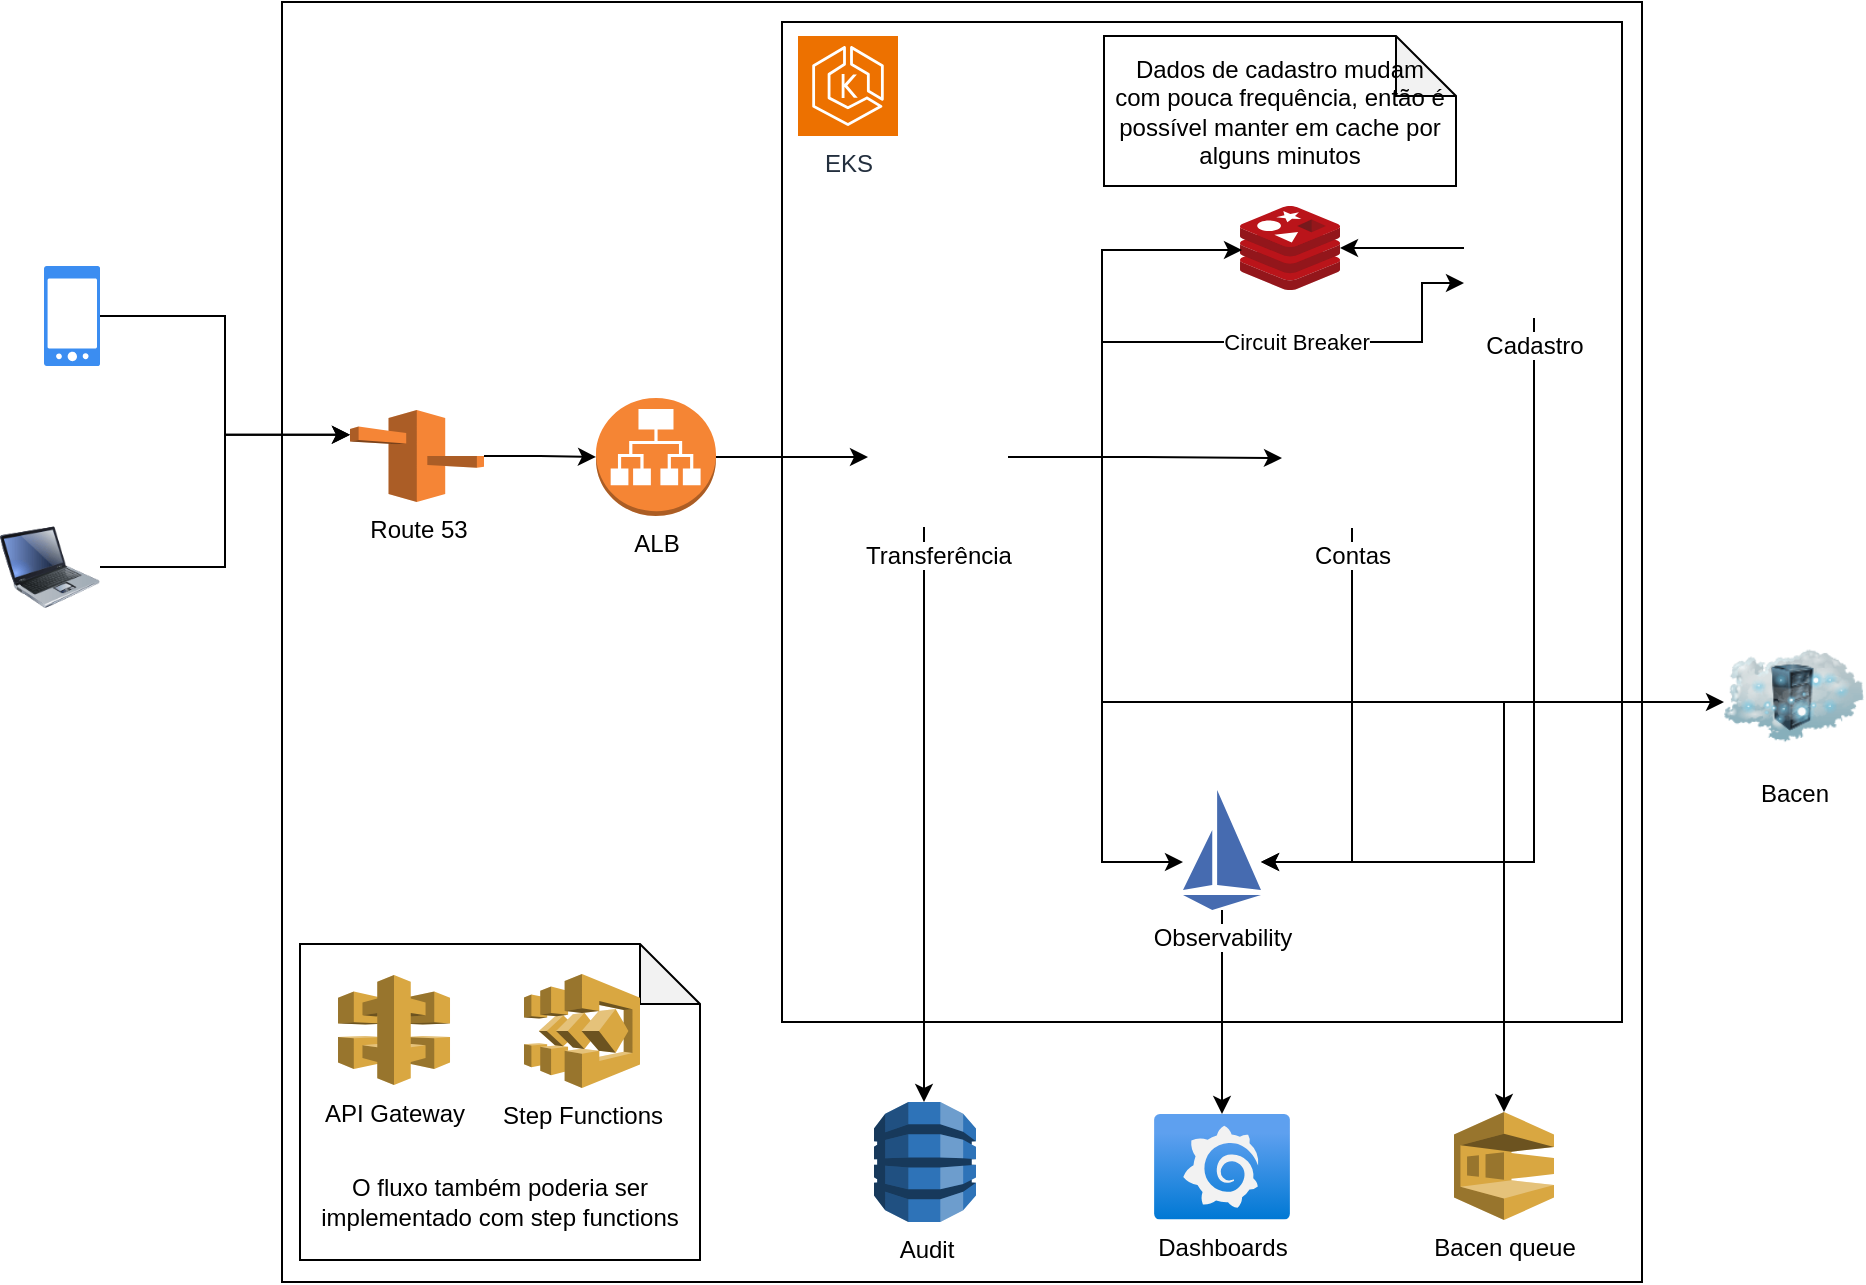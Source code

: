 <mxfile version="24.2.7" type="device">
  <diagram name="Page-1" id="zYOnW7e1dCvpZjXTlBF6">
    <mxGraphModel dx="2261" dy="786" grid="1" gridSize="10" guides="1" tooltips="1" connect="1" arrows="1" fold="1" page="1" pageScale="1" pageWidth="827" pageHeight="1169" math="0" shadow="0">
      <root>
        <mxCell id="0" />
        <mxCell id="1" parent="0" />
        <mxCell id="cq9Dduk9PTRWg6nazAdE-26" value="" style="rounded=0;whiteSpace=wrap;html=1;container=0;fillColor=none;" parent="1" vertex="1">
          <mxGeometry x="130" y="250" width="680" height="640" as="geometry" />
        </mxCell>
        <mxCell id="cq9Dduk9PTRWg6nazAdE-27" value="" style="rounded=0;whiteSpace=wrap;html=1;container=0;fillColor=none;" parent="1" vertex="1">
          <mxGeometry x="380" y="260" width="420" height="500" as="geometry" />
        </mxCell>
        <mxCell id="cq9Dduk9PTRWg6nazAdE-13" style="edgeStyle=orthogonalEdgeStyle;rounded=0;orthogonalLoop=1;jettySize=auto;html=1;" parent="1" source="W9lrs2fbmWmmJSOxmweB-1" target="W9lrs2fbmWmmJSOxmweB-4" edge="1">
          <mxGeometry relative="1" as="geometry" />
        </mxCell>
        <mxCell id="cq9Dduk9PTRWg6nazAdE-15" style="edgeStyle=orthogonalEdgeStyle;rounded=0;orthogonalLoop=1;jettySize=auto;html=1;" parent="1" edge="1">
          <mxGeometry relative="1" as="geometry">
            <mxPoint x="451" y="512.5" as="sourcePoint" />
            <mxPoint x="451" y="800" as="targetPoint" />
          </mxGeometry>
        </mxCell>
        <mxCell id="cq9Dduk9PTRWg6nazAdE-16" style="edgeStyle=orthogonalEdgeStyle;rounded=0;orthogonalLoop=1;jettySize=auto;html=1;" parent="1" source="W9lrs2fbmWmmJSOxmweB-1" target="W9lrs2fbmWmmJSOxmweB-11" edge="1">
          <mxGeometry relative="1" as="geometry">
            <Array as="points">
              <mxPoint x="540" y="478" />
              <mxPoint x="540" y="680" />
            </Array>
          </mxGeometry>
        </mxCell>
        <mxCell id="cq9Dduk9PTRWg6nazAdE-24" style="edgeStyle=orthogonalEdgeStyle;rounded=0;orthogonalLoop=1;jettySize=auto;html=1;" parent="1" source="W9lrs2fbmWmmJSOxmweB-1" target="cq9Dduk9PTRWg6nazAdE-5" edge="1">
          <mxGeometry relative="1" as="geometry">
            <Array as="points">
              <mxPoint x="540" y="478" />
              <mxPoint x="540" y="600" />
            </Array>
          </mxGeometry>
        </mxCell>
        <mxCell id="ggSC_wskT_5PvkLyOYc1-1" style="edgeStyle=orthogonalEdgeStyle;rounded=0;orthogonalLoop=1;jettySize=auto;html=1;entryX=0;entryY=0.75;entryDx=0;entryDy=0;" edge="1" parent="1" source="W9lrs2fbmWmmJSOxmweB-1" target="W9lrs2fbmWmmJSOxmweB-3">
          <mxGeometry relative="1" as="geometry">
            <Array as="points">
              <mxPoint x="540" y="478" />
              <mxPoint x="540" y="420" />
              <mxPoint x="700" y="420" />
              <mxPoint x="700" y="391" />
            </Array>
          </mxGeometry>
        </mxCell>
        <mxCell id="ggSC_wskT_5PvkLyOYc1-2" value="Circuit Breaker" style="edgeLabel;html=1;align=center;verticalAlign=middle;resizable=0;points=[];" vertex="1" connectable="0" parent="ggSC_wskT_5PvkLyOYc1-1">
          <mxGeometry x="0.016" y="-1" relative="1" as="geometry">
            <mxPoint x="41" y="-1" as="offset" />
          </mxGeometry>
        </mxCell>
        <mxCell id="W9lrs2fbmWmmJSOxmweB-1" value="Transferência" style="shape=image;html=1;verticalAlign=top;verticalLabelPosition=bottom;labelBackgroundColor=#ffffff;imageAspect=0;aspect=fixed;image=https://cdn1.iconfinder.com/data/icons/unicons-line-vol-3/24/docker-128.png" parent="1" vertex="1">
          <mxGeometry x="423" y="442.5" width="70" height="70" as="geometry" />
        </mxCell>
        <mxCell id="cq9Dduk9PTRWg6nazAdE-12" style="edgeStyle=orthogonalEdgeStyle;rounded=0;orthogonalLoop=1;jettySize=auto;html=1;" parent="1" source="W9lrs2fbmWmmJSOxmweB-3" target="W9lrs2fbmWmmJSOxmweB-8" edge="1">
          <mxGeometry relative="1" as="geometry" />
        </mxCell>
        <mxCell id="cq9Dduk9PTRWg6nazAdE-19" style="edgeStyle=orthogonalEdgeStyle;rounded=0;orthogonalLoop=1;jettySize=auto;html=1;" parent="1" source="W9lrs2fbmWmmJSOxmweB-3" target="W9lrs2fbmWmmJSOxmweB-11" edge="1">
          <mxGeometry relative="1" as="geometry">
            <Array as="points">
              <mxPoint x="756" y="680" />
            </Array>
          </mxGeometry>
        </mxCell>
        <mxCell id="W9lrs2fbmWmmJSOxmweB-3" value="Cadastro" style="shape=image;html=1;verticalAlign=top;verticalLabelPosition=bottom;labelBackgroundColor=#ffffff;imageAspect=0;aspect=fixed;image=https://cdn1.iconfinder.com/data/icons/unicons-line-vol-3/24/docker-128.png" parent="1" vertex="1">
          <mxGeometry x="721" y="338" width="70" height="70" as="geometry" />
        </mxCell>
        <mxCell id="cq9Dduk9PTRWg6nazAdE-17" style="edgeStyle=orthogonalEdgeStyle;rounded=0;orthogonalLoop=1;jettySize=auto;html=1;" parent="1" source="W9lrs2fbmWmmJSOxmweB-4" target="W9lrs2fbmWmmJSOxmweB-11" edge="1">
          <mxGeometry relative="1" as="geometry">
            <mxPoint x="726" y="513" as="sourcePoint" />
            <mxPoint x="636.5" y="716" as="targetPoint" />
            <Array as="points">
              <mxPoint x="665" y="680" />
            </Array>
          </mxGeometry>
        </mxCell>
        <mxCell id="W9lrs2fbmWmmJSOxmweB-4" value="Contas" style="shape=image;html=1;verticalAlign=top;verticalLabelPosition=bottom;labelBackgroundColor=#ffffff;imageAspect=0;aspect=fixed;image=https://cdn1.iconfinder.com/data/icons/unicons-line-vol-3/24/docker-128.png" parent="1" vertex="1">
          <mxGeometry x="630" y="443" width="70" height="70" as="geometry" />
        </mxCell>
        <mxCell id="W9lrs2fbmWmmJSOxmweB-6" value="" style="image;html=1;image=img/lib/clip_art/computers/Laptop_128x128.png" parent="1" vertex="1">
          <mxGeometry x="-11" y="505" width="50" height="55" as="geometry" />
        </mxCell>
        <mxCell id="W9lrs2fbmWmmJSOxmweB-7" value="" style="sketch=0;html=1;aspect=fixed;strokeColor=none;shadow=0;fillColor=#3B8DF1;verticalAlign=top;labelPosition=center;verticalLabelPosition=bottom;shape=mxgraph.gcp2.phone_android" parent="1" vertex="1">
          <mxGeometry x="11" y="382" width="28" height="50" as="geometry" />
        </mxCell>
        <mxCell id="W9lrs2fbmWmmJSOxmweB-8" value="" style="image;sketch=0;aspect=fixed;html=1;points=[];align=center;fontSize=12;image=img/lib/mscae/Cache_Redis_Product.svg;" parent="1" vertex="1">
          <mxGeometry x="609" y="352" width="50.01" height="42" as="geometry" />
        </mxCell>
        <mxCell id="W9lrs2fbmWmmJSOxmweB-10" value="Dados de cadastro mudam com&amp;nbsp;&lt;span style=&quot;background-color: initial;&quot;&gt;pouca frequência, então é possível manter em cache por alguns minutos&lt;/span&gt;" style="shape=note;whiteSpace=wrap;html=1;backgroundOutline=1;darkOpacity=0.05;" parent="1" vertex="1">
          <mxGeometry x="541" y="267" width="176" height="75" as="geometry" />
        </mxCell>
        <mxCell id="cq9Dduk9PTRWg6nazAdE-20" style="edgeStyle=orthogonalEdgeStyle;rounded=0;orthogonalLoop=1;jettySize=auto;html=1;" parent="1" source="W9lrs2fbmWmmJSOxmweB-11" target="W9lrs2fbmWmmJSOxmweB-12" edge="1">
          <mxGeometry relative="1" as="geometry" />
        </mxCell>
        <mxCell id="W9lrs2fbmWmmJSOxmweB-11" value="Observability" style="editableCssRules=.*;html=1;shape=image;verticalLabelPosition=bottom;labelBackgroundColor=#ffffff;verticalAlign=top;aspect=fixed;imageAspect=0;image=data:image/svg+xml,PHN2ZyB4bWxucz0iaHR0cDovL3d3dy53My5vcmcvMjAwMC9zdmciIHhtbG5zOnY9Imh0dHBzOi8vdmVjdGEuaW8vbmFubyIgd2lkdGg9IjE2MCIgaGVpZ2h0PSIyNDAiIHZpZXdCb3g9IjAgMCAxNjAgMjQwIj4mI3hhOwk8c3R5bGUgdHlwZT0idGV4dC9jc3MiPiYjeGE7CS5zdDB7ZmlsbDojNDY2YmIwO30mI3hhOwk8L3N0eWxlPiYjeGE7CTxwYXRoIGNsYXNzPSJzdDAiIGQ9Ik02MCAyNDBMMCAyMTBoMTYwem0wLTE2MEwwIDIwMGw2MC0xMHpNNzAgMHYxOTBsOTAgMTB6Ii8+JiN4YTs8L3N2Zz4=;fontColor=default;" parent="1" vertex="1">
          <mxGeometry x="580.5" y="644" width="39" height="60" as="geometry" />
        </mxCell>
        <mxCell id="W9lrs2fbmWmmJSOxmweB-12" value="Dashboards" style="image;aspect=fixed;html=1;points=[];align=center;fontSize=12;image=img/lib/azure2/other/Grafana.svg;" parent="1" vertex="1">
          <mxGeometry x="566" y="806" width="68" height="52.8" as="geometry" />
        </mxCell>
        <mxCell id="W9lrs2fbmWmmJSOxmweB-13" value="Audit" style="outlineConnect=0;dashed=0;verticalLabelPosition=bottom;verticalAlign=top;align=center;html=1;shape=mxgraph.aws3.dynamo_db;fillColor=#2E73B8;gradientColor=none;" parent="1" vertex="1">
          <mxGeometry x="426" y="800" width="51" height="60" as="geometry" />
        </mxCell>
        <mxCell id="W9lrs2fbmWmmJSOxmweB-18" value="Route 53" style="outlineConnect=0;dashed=0;verticalLabelPosition=bottom;verticalAlign=top;align=center;html=1;shape=mxgraph.aws3.route_53;fillColor=#F58536;gradientColor=none;" parent="1" vertex="1">
          <mxGeometry x="164" y="454" width="67" height="46" as="geometry" />
        </mxCell>
        <mxCell id="cq9Dduk9PTRWg6nazAdE-1" value="&lt;div&gt;&lt;br&gt;&lt;/div&gt;&lt;div&gt;&lt;br&gt;&lt;/div&gt;&lt;div&gt;&lt;br&gt;&lt;/div&gt;&lt;div&gt;&lt;br&gt;&lt;/div&gt;&lt;div&gt;&lt;br&gt;&lt;/div&gt;&lt;div&gt;&lt;br&gt;&lt;/div&gt;&lt;div&gt;&lt;br&gt;&lt;/div&gt;&lt;div&gt;&lt;span style=&quot;text-wrap: nowrap;&quot;&gt;O fluxo também poderia&amp;nbsp;&lt;/span&gt;&lt;span style=&quot;text-wrap: nowrap; background-color: initial;&quot;&gt;ser&lt;/span&gt;&lt;/div&gt;&lt;div&gt;&lt;span style=&quot;text-wrap: nowrap; background-color: initial;&quot;&gt;implementado&amp;nbsp;&lt;/span&gt;&lt;span style=&quot;background-color: initial; text-wrap: nowrap;&quot;&gt;com&amp;nbsp;&lt;/span&gt;&lt;span style=&quot;background-color: initial; text-wrap: nowrap;&quot;&gt;step functions&lt;/span&gt;&lt;/div&gt;" style="shape=note;whiteSpace=wrap;html=1;backgroundOutline=1;darkOpacity=0.05;" parent="1" vertex="1">
          <mxGeometry x="139" y="721" width="200" height="158" as="geometry" />
        </mxCell>
        <mxCell id="cq9Dduk9PTRWg6nazAdE-2" value="Step Functions" style="outlineConnect=0;dashed=0;verticalLabelPosition=bottom;verticalAlign=top;align=center;html=1;shape=mxgraph.aws3.step_functions;fillColor=#D9A741;gradientColor=none;" parent="1" vertex="1">
          <mxGeometry x="251" y="736" width="58" height="57" as="geometry" />
        </mxCell>
        <mxCell id="cq9Dduk9PTRWg6nazAdE-3" value="API Gateway" style="outlineConnect=0;dashed=0;verticalLabelPosition=bottom;verticalAlign=top;align=center;html=1;shape=mxgraph.aws3.api_gateway;fillColor=#D9A741;gradientColor=none;" parent="1" vertex="1">
          <mxGeometry x="158.01" y="736.5" width="56" height="55" as="geometry" />
        </mxCell>
        <mxCell id="cq9Dduk9PTRWg6nazAdE-5" value="Bacen" style="image;html=1;image=img/lib/clip_art/networking/Cloud_Rack_128x128.png" parent="1" vertex="1">
          <mxGeometry x="851" y="562" width="70" height="70" as="geometry" />
        </mxCell>
        <mxCell id="cq9Dduk9PTRWg6nazAdE-6" style="edgeStyle=orthogonalEdgeStyle;rounded=0;orthogonalLoop=1;jettySize=auto;html=1;entryX=0;entryY=0.27;entryDx=0;entryDy=0;entryPerimeter=0;" parent="1" source="W9lrs2fbmWmmJSOxmweB-7" target="W9lrs2fbmWmmJSOxmweB-18" edge="1">
          <mxGeometry relative="1" as="geometry" />
        </mxCell>
        <mxCell id="cq9Dduk9PTRWg6nazAdE-7" style="edgeStyle=orthogonalEdgeStyle;rounded=0;orthogonalLoop=1;jettySize=auto;html=1;entryX=0;entryY=0.27;entryDx=0;entryDy=0;entryPerimeter=0;" parent="1" source="W9lrs2fbmWmmJSOxmweB-6" target="W9lrs2fbmWmmJSOxmweB-18" edge="1">
          <mxGeometry relative="1" as="geometry" />
        </mxCell>
        <mxCell id="cq9Dduk9PTRWg6nazAdE-8" style="edgeStyle=orthogonalEdgeStyle;rounded=0;orthogonalLoop=1;jettySize=auto;html=1;" parent="1" source="W9lrs2fbmWmmJSOxmweB-18" target="cq9Dduk9PTRWg6nazAdE-28" edge="1">
          <mxGeometry relative="1" as="geometry">
            <mxPoint x="288" y="477" as="targetPoint" />
          </mxGeometry>
        </mxCell>
        <mxCell id="cq9Dduk9PTRWg6nazAdE-22" value="EKS" style="sketch=0;points=[[0,0,0],[0.25,0,0],[0.5,0,0],[0.75,0,0],[1,0,0],[0,1,0],[0.25,1,0],[0.5,1,0],[0.75,1,0],[1,1,0],[0,0.25,0],[0,0.5,0],[0,0.75,0],[1,0.25,0],[1,0.5,0],[1,0.75,0]];outlineConnect=0;fontColor=#232F3E;fillColor=#ED7100;strokeColor=#ffffff;dashed=0;verticalLabelPosition=bottom;verticalAlign=top;align=center;html=1;fontSize=12;fontStyle=0;aspect=fixed;shape=mxgraph.aws4.resourceIcon;resIcon=mxgraph.aws4.eks;" parent="1" vertex="1">
          <mxGeometry x="388" y="267" width="50" height="50" as="geometry" />
        </mxCell>
        <mxCell id="cq9Dduk9PTRWg6nazAdE-25" style="edgeStyle=orthogonalEdgeStyle;rounded=0;orthogonalLoop=1;jettySize=auto;html=1;entryX=0.02;entryY=0.524;entryDx=0;entryDy=0;entryPerimeter=0;" parent="1" source="W9lrs2fbmWmmJSOxmweB-1" target="W9lrs2fbmWmmJSOxmweB-8" edge="1">
          <mxGeometry relative="1" as="geometry">
            <Array as="points">
              <mxPoint x="540" y="478" />
              <mxPoint x="540" y="374" />
            </Array>
          </mxGeometry>
        </mxCell>
        <mxCell id="cq9Dduk9PTRWg6nazAdE-29" style="edgeStyle=orthogonalEdgeStyle;rounded=0;orthogonalLoop=1;jettySize=auto;html=1;" parent="1" source="cq9Dduk9PTRWg6nazAdE-28" target="W9lrs2fbmWmmJSOxmweB-1" edge="1">
          <mxGeometry relative="1" as="geometry" />
        </mxCell>
        <mxCell id="cq9Dduk9PTRWg6nazAdE-28" value="ALB" style="outlineConnect=0;dashed=0;verticalLabelPosition=bottom;verticalAlign=top;align=center;html=1;shape=mxgraph.aws3.application_load_balancer;fillColor=#F58534;gradientColor=none;" parent="1" vertex="1">
          <mxGeometry x="287" y="448" width="60" height="59" as="geometry" />
        </mxCell>
        <mxCell id="ggSC_wskT_5PvkLyOYc1-3" value="Bacen queue" style="outlineConnect=0;dashed=0;verticalLabelPosition=bottom;verticalAlign=top;align=center;html=1;shape=mxgraph.aws3.sqs;fillColor=#D9A741;gradientColor=none;" vertex="1" parent="1">
          <mxGeometry x="716" y="805" width="50" height="54" as="geometry" />
        </mxCell>
        <mxCell id="ggSC_wskT_5PvkLyOYc1-7" style="edgeStyle=orthogonalEdgeStyle;rounded=0;orthogonalLoop=1;jettySize=auto;html=1;entryX=0.5;entryY=0;entryDx=0;entryDy=0;entryPerimeter=0;" edge="1" parent="1" source="W9lrs2fbmWmmJSOxmweB-1" target="ggSC_wskT_5PvkLyOYc1-3">
          <mxGeometry relative="1" as="geometry">
            <Array as="points">
              <mxPoint x="540" y="478" />
              <mxPoint x="540" y="600" />
              <mxPoint x="741" y="600" />
            </Array>
          </mxGeometry>
        </mxCell>
      </root>
    </mxGraphModel>
  </diagram>
</mxfile>
